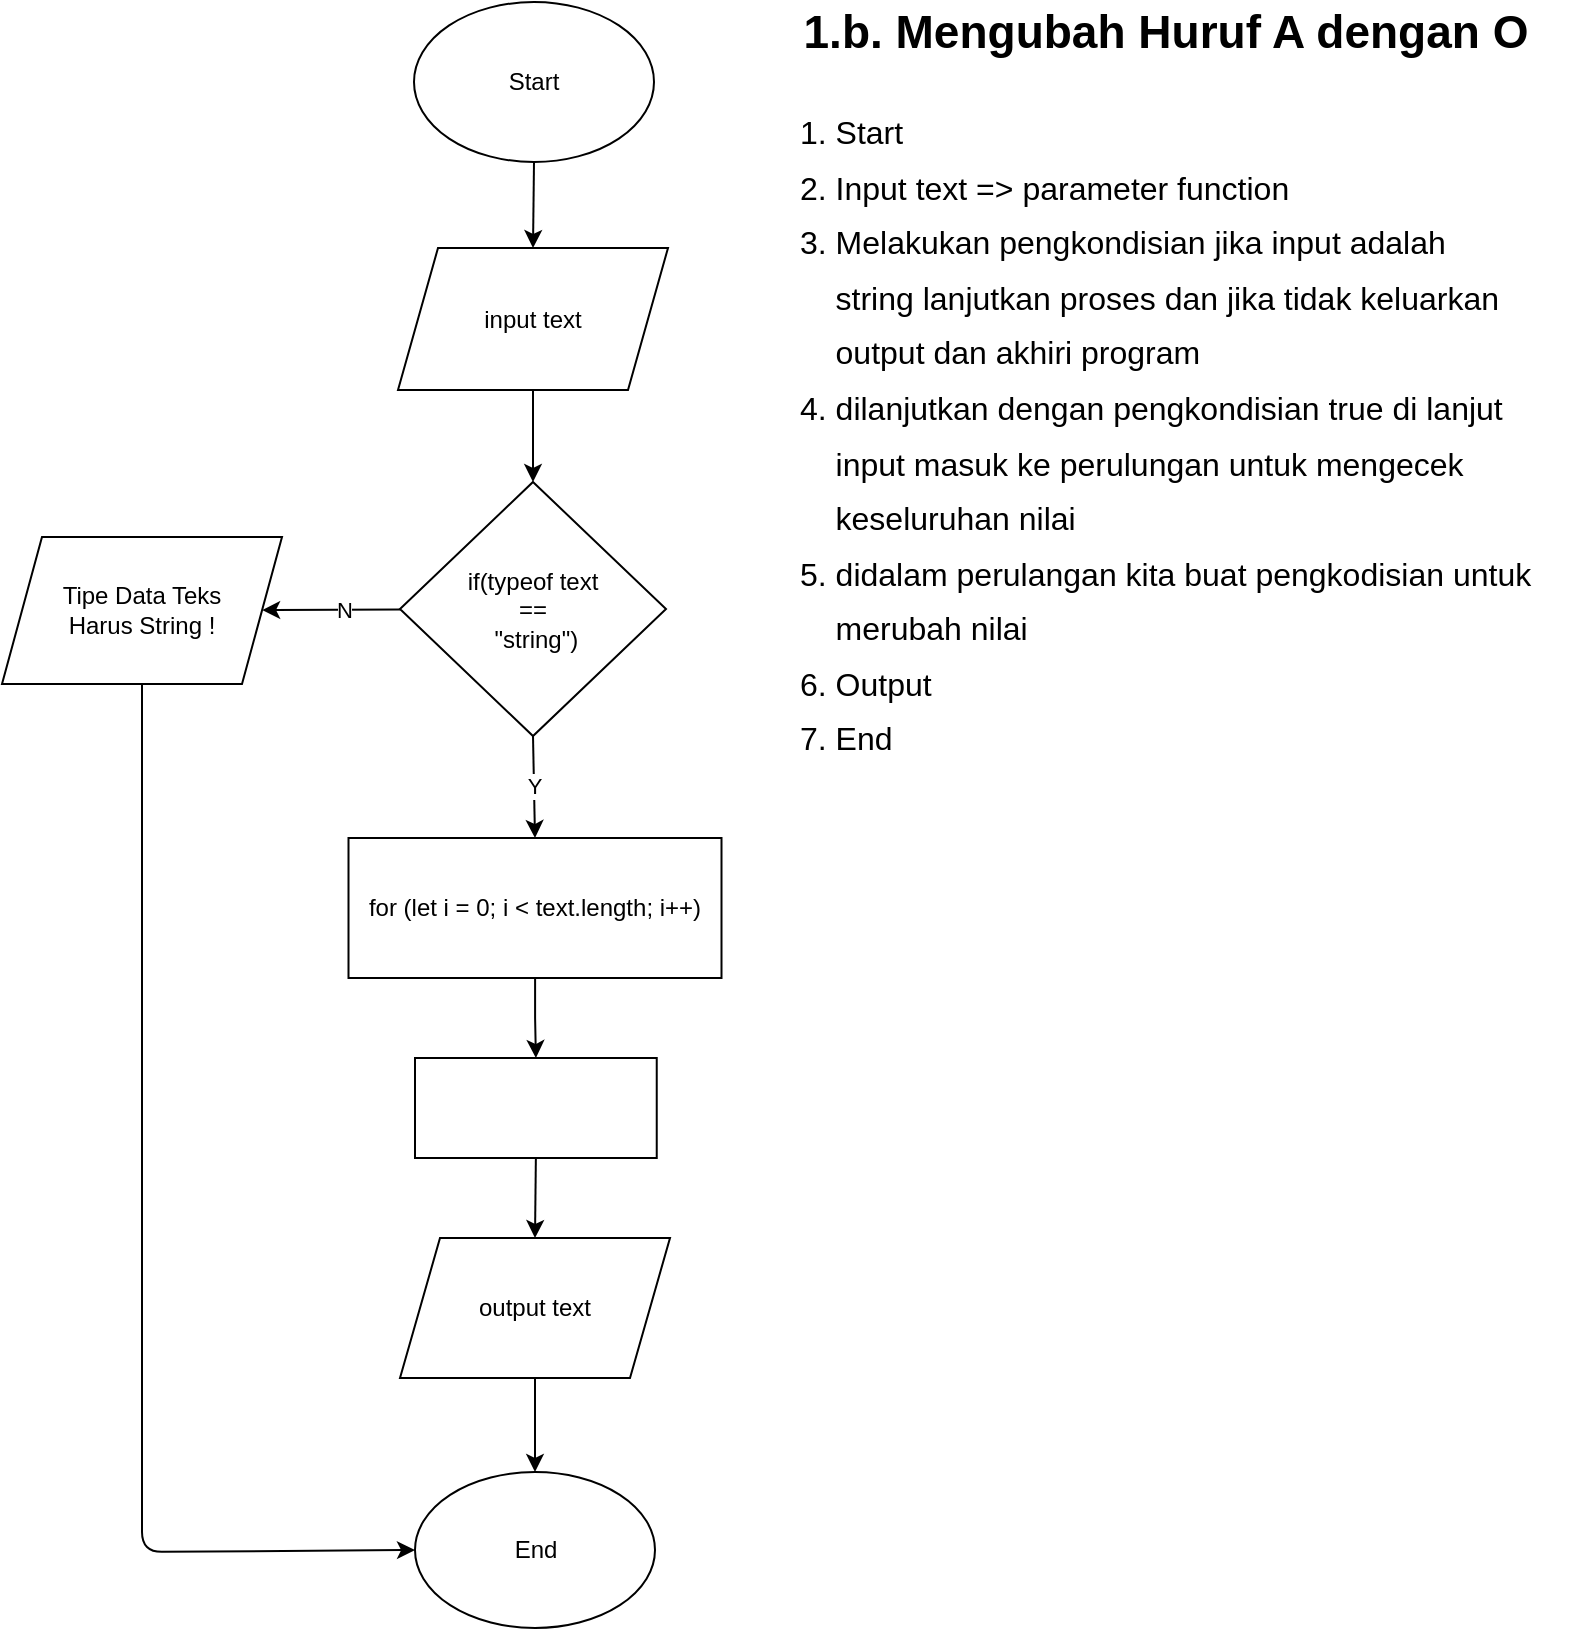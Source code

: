 <mxfile>
    <diagram id="z37mUEPp4qOaj20kRLpD" name="Page-1">
        <mxGraphModel dx="418" dy="416" grid="1" gridSize="10" guides="1" tooltips="1" connect="1" arrows="1" fold="1" page="1" pageScale="1" pageWidth="850" pageHeight="1100" math="0" shadow="0">
            <root>
                <mxCell id="0"/>
                <mxCell id="1" parent="0"/>
                <mxCell id="BzAyO3Wn1m2_-uCd3Lk2-1" value="Start" style="ellipse;whiteSpace=wrap;html=1;" parent="1" vertex="1">
                    <mxGeometry x="249" y="135" width="120" height="80" as="geometry"/>
                </mxCell>
                <mxCell id="12" value="" style="edgeStyle=none;html=1;" parent="1" source="BzAyO3Wn1m2_-uCd3Lk2-6" target="11" edge="1">
                    <mxGeometry relative="1" as="geometry"/>
                </mxCell>
                <mxCell id="BzAyO3Wn1m2_-uCd3Lk2-6" value="input text" style="shape=parallelogram;perimeter=parallelogramPerimeter;whiteSpace=wrap;html=1;fixedSize=1;" parent="1" vertex="1">
                    <mxGeometry x="241" y="258" width="135" height="71" as="geometry"/>
                </mxCell>
                <mxCell id="14" value="N" style="edgeStyle=none;html=1;" parent="1" source="11" target="13" edge="1">
                    <mxGeometry x="-0.183" relative="1" as="geometry">
                        <mxPoint as="offset"/>
                    </mxGeometry>
                </mxCell>
                <mxCell id="11" value="if(typeof text &lt;br&gt;==&lt;br&gt;&amp;nbsp;&quot;string&quot;)" style="rhombus;whiteSpace=wrap;html=1;" parent="1" vertex="1">
                    <mxGeometry x="242" y="375" width="133" height="127" as="geometry"/>
                </mxCell>
                <mxCell id="13" value="Tipe Data Teks&lt;br&gt;Harus String !" style="shape=parallelogram;perimeter=parallelogramPerimeter;whiteSpace=wrap;html=1;fixedSize=1;" parent="1" vertex="1">
                    <mxGeometry x="43" y="402.5" width="140" height="73.5" as="geometry"/>
                </mxCell>
                <mxCell id="dSgxEeiIqp2BfHHY_eHw-28" value="" style="edgeStyle=orthogonalEdgeStyle;rounded=0;orthogonalLoop=1;jettySize=auto;html=1;" parent="1" source="17" target="dSgxEeiIqp2BfHHY_eHw-27" edge="1">
                    <mxGeometry relative="1" as="geometry"/>
                </mxCell>
                <mxCell id="17" value="for (let i = 0; i &amp;lt; text.length; i++)" style="whiteSpace=wrap;html=1;" parent="1" vertex="1">
                    <mxGeometry x="216.25" y="553" width="186.5" height="70" as="geometry"/>
                </mxCell>
                <mxCell id="20" value="Y" style="endArrow=classic;html=1;exitX=0.5;exitY=1;exitDx=0;exitDy=0;entryX=0.5;entryY=0;entryDx=0;entryDy=0;" parent="1" source="11" target="17" edge="1">
                    <mxGeometry width="50" height="50" relative="1" as="geometry">
                        <mxPoint x="264" y="592" as="sourcePoint"/>
                        <mxPoint x="314" y="542" as="targetPoint"/>
                    </mxGeometry>
                </mxCell>
                <mxCell id="24" value="" style="edgeStyle=none;html=1;" parent="1" source="21" target="23" edge="1">
                    <mxGeometry relative="1" as="geometry"/>
                </mxCell>
                <mxCell id="21" value="output text" style="shape=parallelogram;perimeter=parallelogramPerimeter;whiteSpace=wrap;html=1;fixedSize=1;" parent="1" vertex="1">
                    <mxGeometry x="242" y="753" width="135" height="70" as="geometry"/>
                </mxCell>
                <mxCell id="23" value="End" style="ellipse;whiteSpace=wrap;html=1;" parent="1" vertex="1">
                    <mxGeometry x="249.5" y="870" width="120" height="78" as="geometry"/>
                </mxCell>
                <mxCell id="25" value="" style="endArrow=classic;html=1;exitX=0.5;exitY=1;exitDx=0;exitDy=0;entryX=0.5;entryY=0;entryDx=0;entryDy=0;" parent="1" source="BzAyO3Wn1m2_-uCd3Lk2-1" target="BzAyO3Wn1m2_-uCd3Lk2-6" edge="1">
                    <mxGeometry width="50" height="50" relative="1" as="geometry">
                        <mxPoint x="274" y="435" as="sourcePoint"/>
                        <mxPoint x="324" y="385" as="targetPoint"/>
                    </mxGeometry>
                </mxCell>
                <mxCell id="26" value="" style="endArrow=classic;html=1;exitX=0.5;exitY=1;exitDx=0;exitDy=0;entryX=0;entryY=0.5;entryDx=0;entryDy=0;" parent="1" source="13" target="23" edge="1">
                    <mxGeometry width="50" height="50" relative="1" as="geometry">
                        <mxPoint x="274" y="695" as="sourcePoint"/>
                        <mxPoint x="324" y="645" as="targetPoint"/>
                        <Array as="points">
                            <mxPoint x="113" y="910"/>
                        </Array>
                    </mxGeometry>
                </mxCell>
                <mxCell id="dSgxEeiIqp2BfHHY_eHw-27" value="&lt;span style=&quot;font-family: &amp;#34;helvetica&amp;#34; ; font-size: 12px ; font-style: normal ; font-weight: 400 ; letter-spacing: normal ; text-align: center ; text-indent: 0px ; text-transform: none ; word-spacing: 0px ; float: none ; display: inline&quot;&gt;&lt;font color=&quot;#ffffff&quot;&gt;if (text[i] == 'a')&amp;nbsp;&lt;/font&gt;&lt;/span&gt;" style="whiteSpace=wrap;html=1;" parent="1" vertex="1">
                    <mxGeometry x="249.5" y="663" width="120.87" height="50" as="geometry"/>
                </mxCell>
                <mxCell id="dSgxEeiIqp2BfHHY_eHw-29" value="" style="endArrow=classic;html=1;rounded=0;exitX=0.5;exitY=1;exitDx=0;exitDy=0;entryX=0.5;entryY=0;entryDx=0;entryDy=0;" parent="1" source="dSgxEeiIqp2BfHHY_eHw-27" target="21" edge="1">
                    <mxGeometry width="50" height="50" relative="1" as="geometry">
                        <mxPoint x="530" y="753" as="sourcePoint"/>
                        <mxPoint x="580" y="703" as="targetPoint"/>
                    </mxGeometry>
                </mxCell>
                <mxCell id="dSgxEeiIqp2BfHHY_eHw-30" value="&lt;font style=&quot;font-size: 23px;&quot;&gt;&lt;b&gt;1.b. Mengubah Huruf A dengan O&lt;/b&gt;&lt;/font&gt;" style="text;html=1;strokeColor=none;fillColor=none;align=center;verticalAlign=middle;whiteSpace=wrap;rounded=0;" parent="1" vertex="1">
                    <mxGeometry x="440" y="135" width="370" height="30" as="geometry"/>
                </mxCell>
                <mxCell id="dSgxEeiIqp2BfHHY_eHw-31" value="&lt;font style=&quot;font-size: 16px;&quot;&gt;1. Start&lt;br&gt;2. Input text =&amp;gt; parameter function&lt;br&gt;3. Melakukan pengkondisian jika input adalah&lt;br&gt;&amp;nbsp; &amp;nbsp; string lanjutkan proses dan jika tidak keluarkan&lt;br&gt;&amp;nbsp; &amp;nbsp; output dan akhiri program&lt;br&gt;4. dilanjutkan dengan pengkondisian true di lanjut&lt;br&gt;&amp;nbsp; &amp;nbsp; input masuk ke perulungan untuk mengecek&lt;br&gt;&amp;nbsp; &amp;nbsp; keseluruhan nilai&lt;br&gt;5. didalam perulangan kita buat pengkodisian untuk&lt;br&gt;&amp;nbsp; &amp;nbsp; merubah nilai&lt;br&gt;6. Output&lt;br&gt;7. End&amp;nbsp;&lt;br&gt;&lt;/font&gt;" style="text;html=1;align=left;verticalAlign=middle;resizable=0;points=[];autosize=1;strokeColor=none;fillColor=none;fontSize=23;" parent="1" vertex="1">
                    <mxGeometry x="440" y="180" width="390" height="340" as="geometry"/>
                </mxCell>
            </root>
        </mxGraphModel>
    </diagram>
</mxfile>